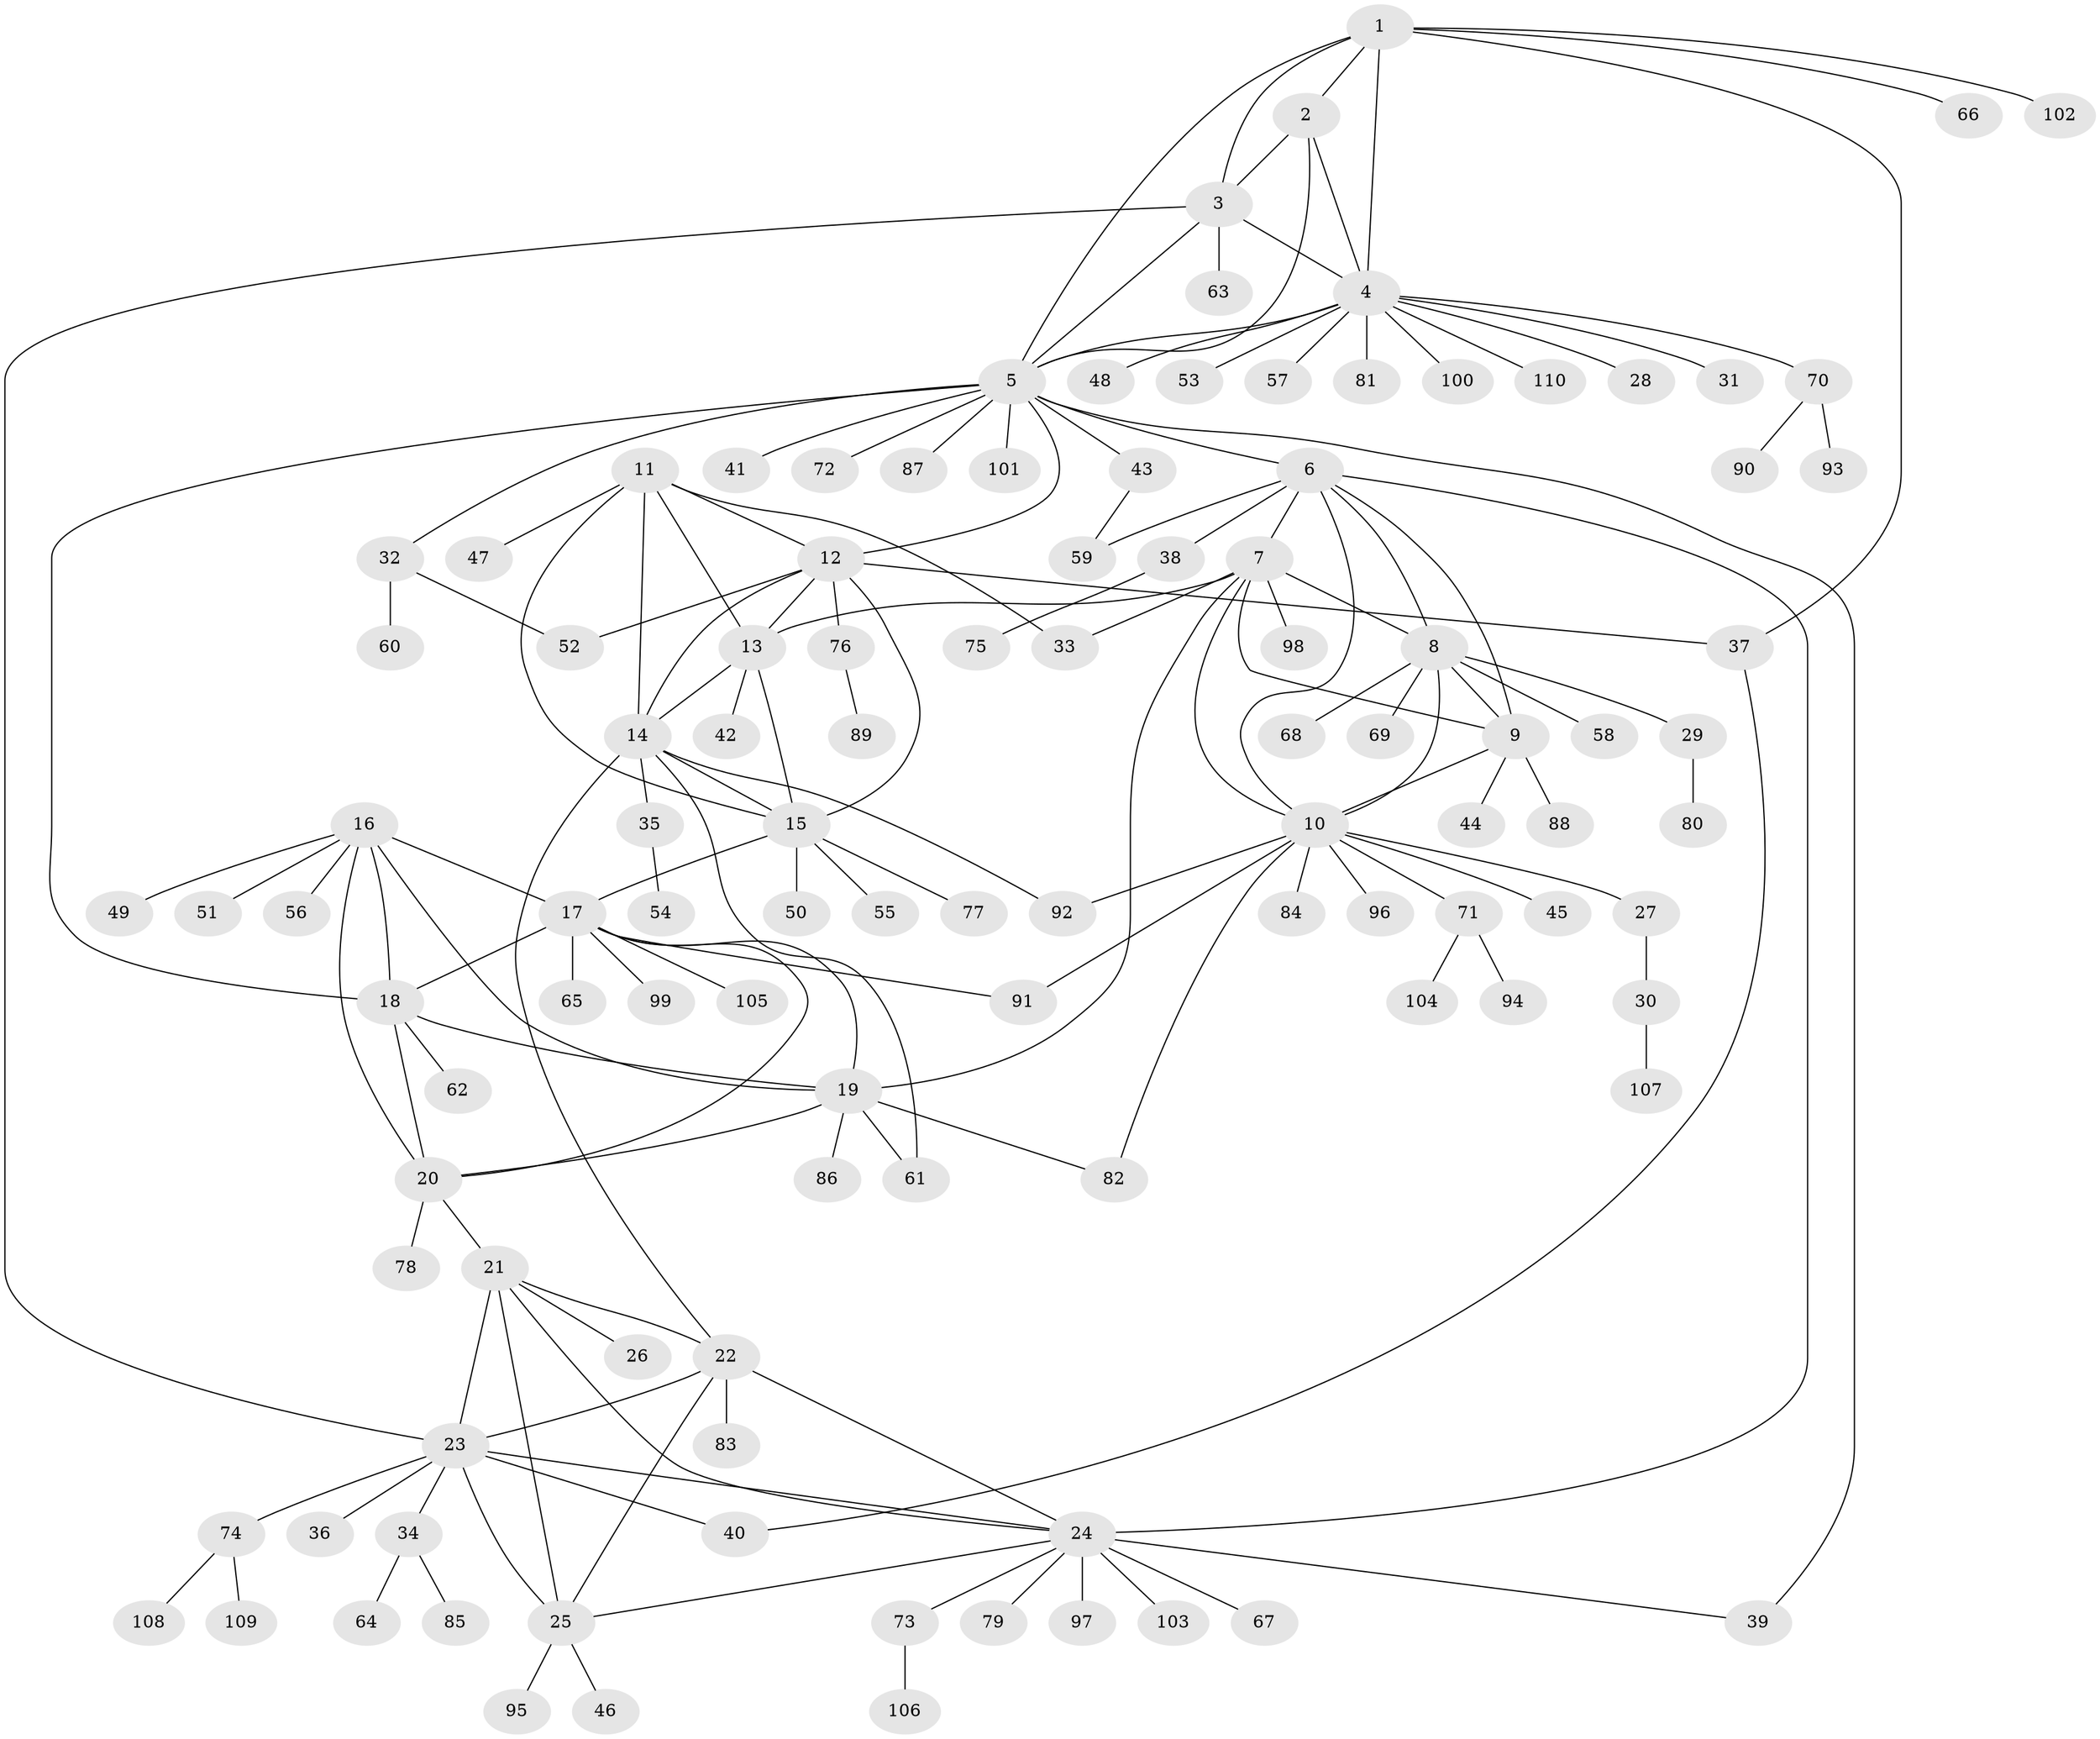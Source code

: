 // coarse degree distribution, {6: 0.03529411764705882, 4: 0.023529411764705882, 12: 0.023529411764705882, 14: 0.011764705882352941, 8: 0.047058823529411764, 7: 0.023529411764705882, 5: 0.03529411764705882, 11: 0.011764705882352941, 10: 0.023529411764705882, 9: 0.011764705882352941, 1: 0.6, 2: 0.12941176470588237, 3: 0.023529411764705882}
// Generated by graph-tools (version 1.1) at 2025/52/02/27/25 19:52:14]
// undirected, 110 vertices, 155 edges
graph export_dot {
graph [start="1"]
  node [color=gray90,style=filled];
  1;
  2;
  3;
  4;
  5;
  6;
  7;
  8;
  9;
  10;
  11;
  12;
  13;
  14;
  15;
  16;
  17;
  18;
  19;
  20;
  21;
  22;
  23;
  24;
  25;
  26;
  27;
  28;
  29;
  30;
  31;
  32;
  33;
  34;
  35;
  36;
  37;
  38;
  39;
  40;
  41;
  42;
  43;
  44;
  45;
  46;
  47;
  48;
  49;
  50;
  51;
  52;
  53;
  54;
  55;
  56;
  57;
  58;
  59;
  60;
  61;
  62;
  63;
  64;
  65;
  66;
  67;
  68;
  69;
  70;
  71;
  72;
  73;
  74;
  75;
  76;
  77;
  78;
  79;
  80;
  81;
  82;
  83;
  84;
  85;
  86;
  87;
  88;
  89;
  90;
  91;
  92;
  93;
  94;
  95;
  96;
  97;
  98;
  99;
  100;
  101;
  102;
  103;
  104;
  105;
  106;
  107;
  108;
  109;
  110;
  1 -- 2;
  1 -- 3;
  1 -- 4;
  1 -- 5;
  1 -- 37;
  1 -- 66;
  1 -- 102;
  2 -- 3;
  2 -- 4;
  2 -- 5;
  3 -- 4;
  3 -- 5;
  3 -- 23;
  3 -- 63;
  4 -- 5;
  4 -- 28;
  4 -- 31;
  4 -- 48;
  4 -- 53;
  4 -- 57;
  4 -- 70;
  4 -- 81;
  4 -- 100;
  4 -- 110;
  5 -- 6;
  5 -- 12;
  5 -- 18;
  5 -- 32;
  5 -- 39;
  5 -- 41;
  5 -- 43;
  5 -- 72;
  5 -- 87;
  5 -- 101;
  6 -- 7;
  6 -- 8;
  6 -- 9;
  6 -- 10;
  6 -- 24;
  6 -- 38;
  6 -- 59;
  7 -- 8;
  7 -- 9;
  7 -- 10;
  7 -- 13;
  7 -- 19;
  7 -- 33;
  7 -- 98;
  8 -- 9;
  8 -- 10;
  8 -- 29;
  8 -- 58;
  8 -- 68;
  8 -- 69;
  9 -- 10;
  9 -- 44;
  9 -- 88;
  10 -- 27;
  10 -- 45;
  10 -- 71;
  10 -- 82;
  10 -- 84;
  10 -- 91;
  10 -- 92;
  10 -- 96;
  11 -- 12;
  11 -- 13;
  11 -- 14;
  11 -- 15;
  11 -- 33;
  11 -- 47;
  12 -- 13;
  12 -- 14;
  12 -- 15;
  12 -- 37;
  12 -- 52;
  12 -- 76;
  13 -- 14;
  13 -- 15;
  13 -- 42;
  14 -- 15;
  14 -- 22;
  14 -- 35;
  14 -- 61;
  14 -- 92;
  15 -- 17;
  15 -- 50;
  15 -- 55;
  15 -- 77;
  16 -- 17;
  16 -- 18;
  16 -- 19;
  16 -- 20;
  16 -- 49;
  16 -- 51;
  16 -- 56;
  17 -- 18;
  17 -- 19;
  17 -- 20;
  17 -- 65;
  17 -- 91;
  17 -- 99;
  17 -- 105;
  18 -- 19;
  18 -- 20;
  18 -- 62;
  19 -- 20;
  19 -- 61;
  19 -- 82;
  19 -- 86;
  20 -- 21;
  20 -- 78;
  21 -- 22;
  21 -- 23;
  21 -- 24;
  21 -- 25;
  21 -- 26;
  22 -- 23;
  22 -- 24;
  22 -- 25;
  22 -- 83;
  23 -- 24;
  23 -- 25;
  23 -- 34;
  23 -- 36;
  23 -- 40;
  23 -- 74;
  24 -- 25;
  24 -- 39;
  24 -- 67;
  24 -- 73;
  24 -- 79;
  24 -- 97;
  24 -- 103;
  25 -- 46;
  25 -- 95;
  27 -- 30;
  29 -- 80;
  30 -- 107;
  32 -- 52;
  32 -- 60;
  34 -- 64;
  34 -- 85;
  35 -- 54;
  37 -- 40;
  38 -- 75;
  43 -- 59;
  70 -- 90;
  70 -- 93;
  71 -- 94;
  71 -- 104;
  73 -- 106;
  74 -- 108;
  74 -- 109;
  76 -- 89;
}
